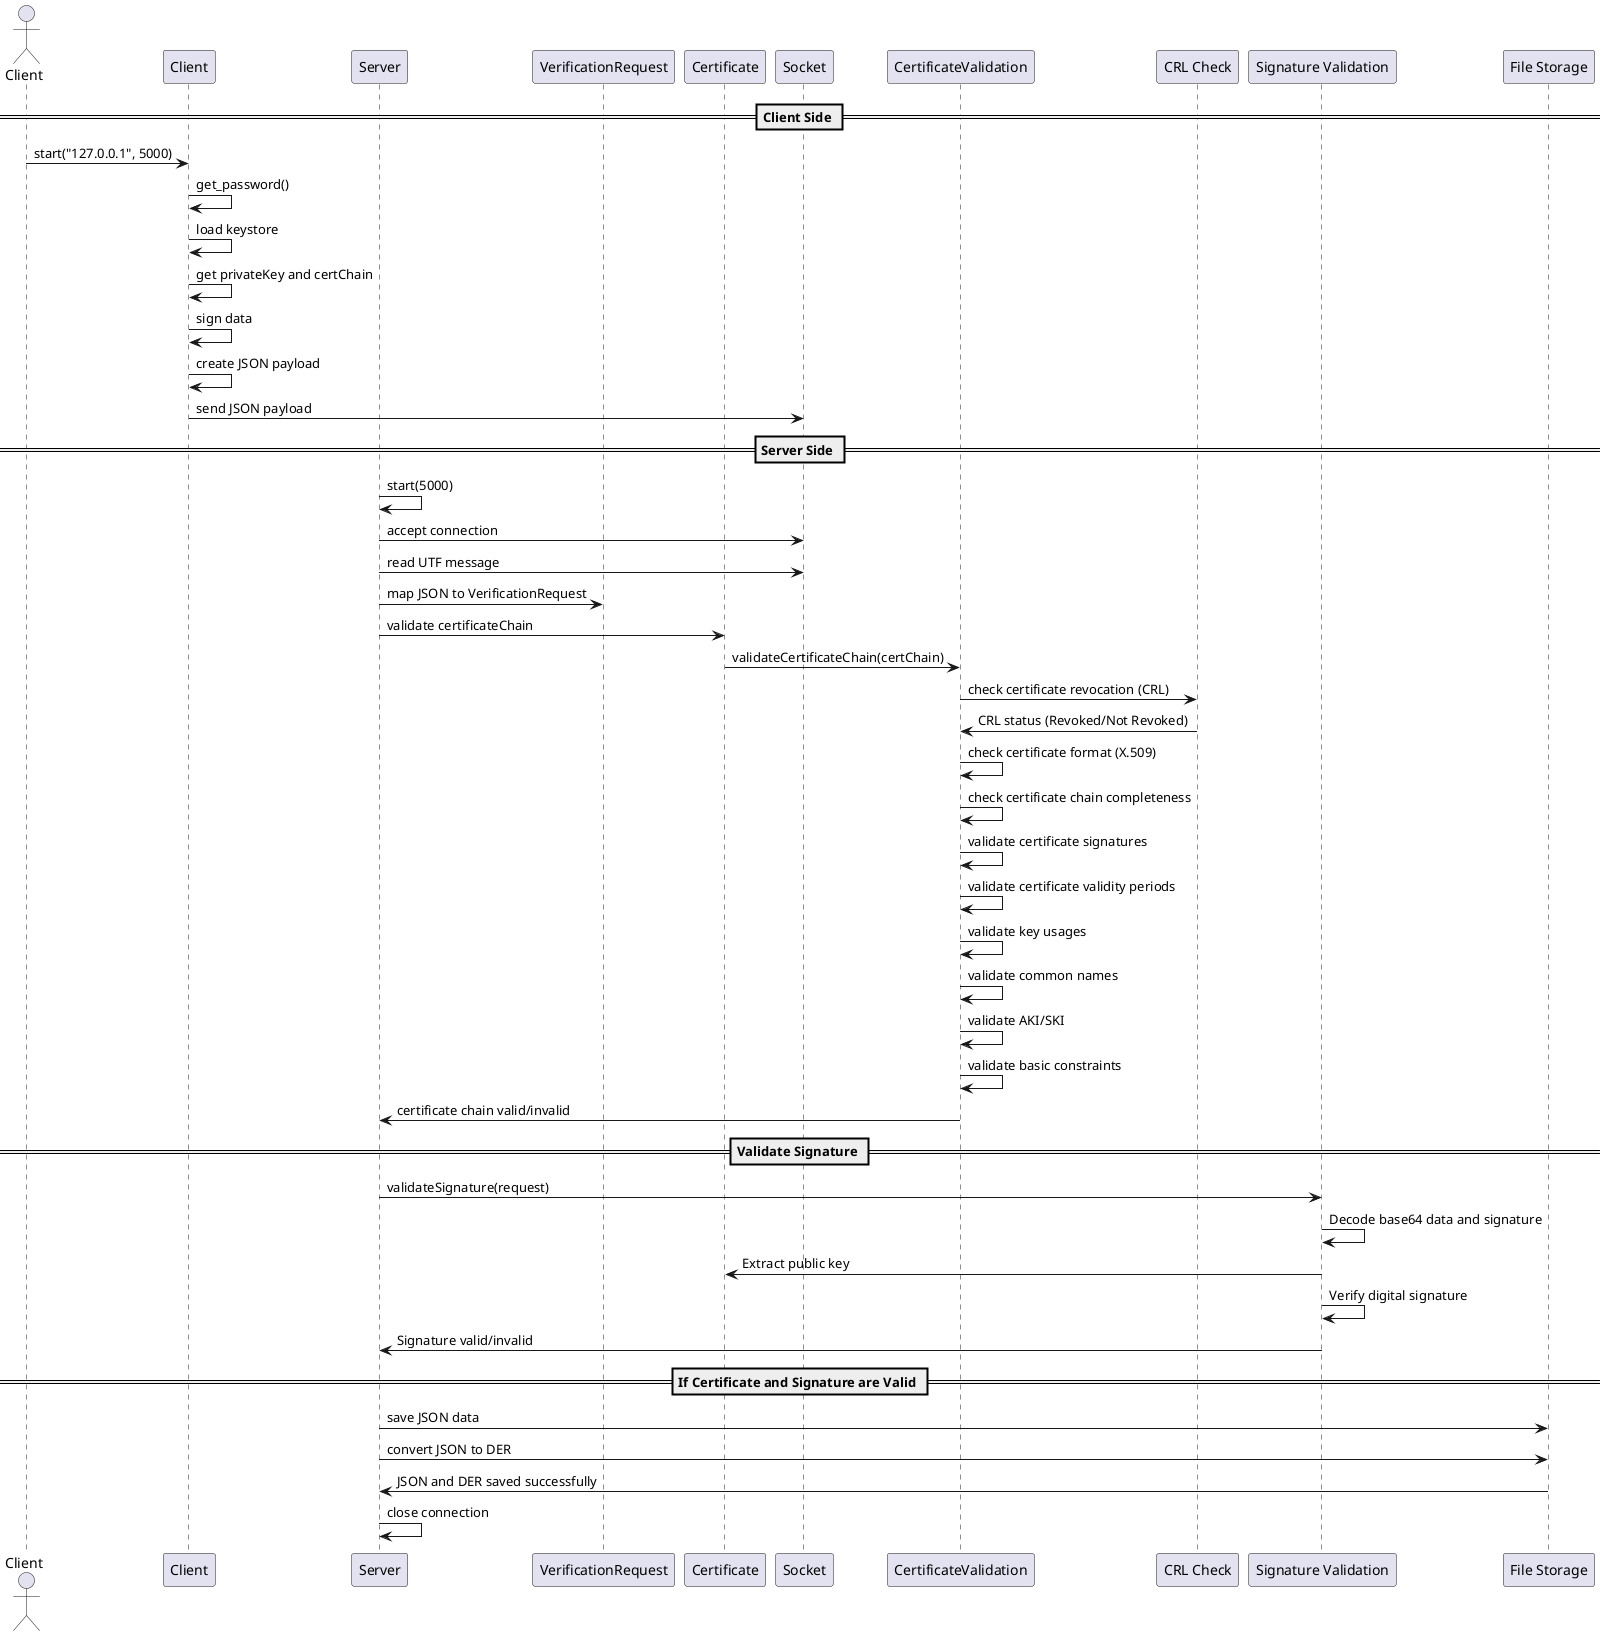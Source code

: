 @startuml
actor Client
participant "Client" as C
participant "Server" as S
participant "VerificationRequest" as VR
participant "Certificate" as Cert
participant "Socket" as Sock
participant "CertificateValidation" as CV
participant "CRL Check" as CRL
participant "Signature Validation" as SV
participant "File Storage" as FS

== Client Side ==
Client -> C: start("127.0.0.1", 5000)
C -> C: get_password()
C -> C: load keystore
C -> C: get privateKey and certChain
C -> C: sign data
C -> C: create JSON payload
C -> Sock: send JSON payload

== Server Side ==
S -> S: start(5000)
S -> Sock: accept connection
S -> Sock: read UTF message
S -> VR: map JSON to VerificationRequest
S -> Cert: validate certificateChain
Cert -> CV: validateCertificateChain(certChain)
CV -> CRL: check certificate revocation (CRL)
CRL -> CV: CRL status (Revoked/Not Revoked)
CV -> CV: check certificate format (X.509)
CV -> CV: check certificate chain completeness
CV -> CV: validate certificate signatures
CV -> CV: validate certificate validity periods
CV -> CV: validate key usages
CV -> CV: validate common names
CV -> CV: validate AKI/SKI
CV -> CV: validate basic constraints
CV -> S: certificate chain valid/invalid

== Validate Signature ==
S -> SV: validateSignature(request)
SV -> SV: Decode base64 data and signature
SV -> Cert: Extract public key
SV -> SV: Verify digital signature
SV -> S: Signature valid/invalid

== If Certificate and Signature are Valid ==
S -> FS: save JSON data
S -> FS: convert JSON to DER
FS -> S: JSON and DER saved successfully

S -> S: close connection
@enduml
